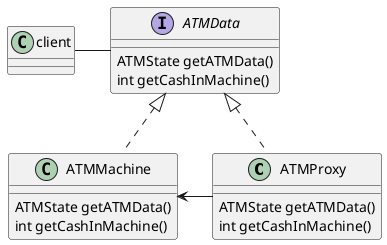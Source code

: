 @startuml
class  ATMProxy {
  ATMState getATMData()
  int getCashInMachine()
}  
class  ATMMachine  
{
  ATMState getATMData()
  int getCashInMachine()
}
interface  ATMData
{
  ATMState getATMData()
  int getCashInMachine()
}

client - ATMData 
ATMData <|.. ATMProxy 
ATMData <|.. ATMMachine
ATMProxy --left-> ATMMachine
@enduml
